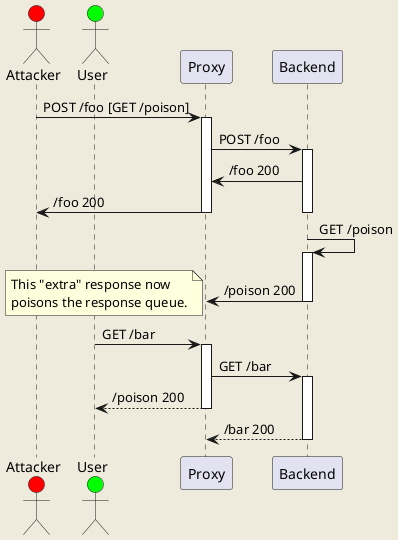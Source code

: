 @startuml

skinparam backgroundColor #EEEBDC


Actor Attacker #red
Actor User #lime
Attacker -> Proxy: POST /foo [GET /poison]
activate Proxy
Proxy -> Backend: POST /foo
activate Backend
Backend -> Proxy: /foo 200
Proxy -> Attacker: /foo 200
deactivate Proxy
deactivate  Backend
Backend -> Backend: GET /poison
activate Backend
Backend -> Proxy: /poison 200
note left
This "extra" response now
poisons the response queue.
end note
deactivate Backend

deactivate Proxy
User -> Proxy: GET /bar
activate Proxy
Proxy -> Backend: GET /bar
activate Backend
Proxy --> User: /poison 200
deactivate Proxy
Backend --> Proxy: /bar 200
deactivate  Backend
@enduml
